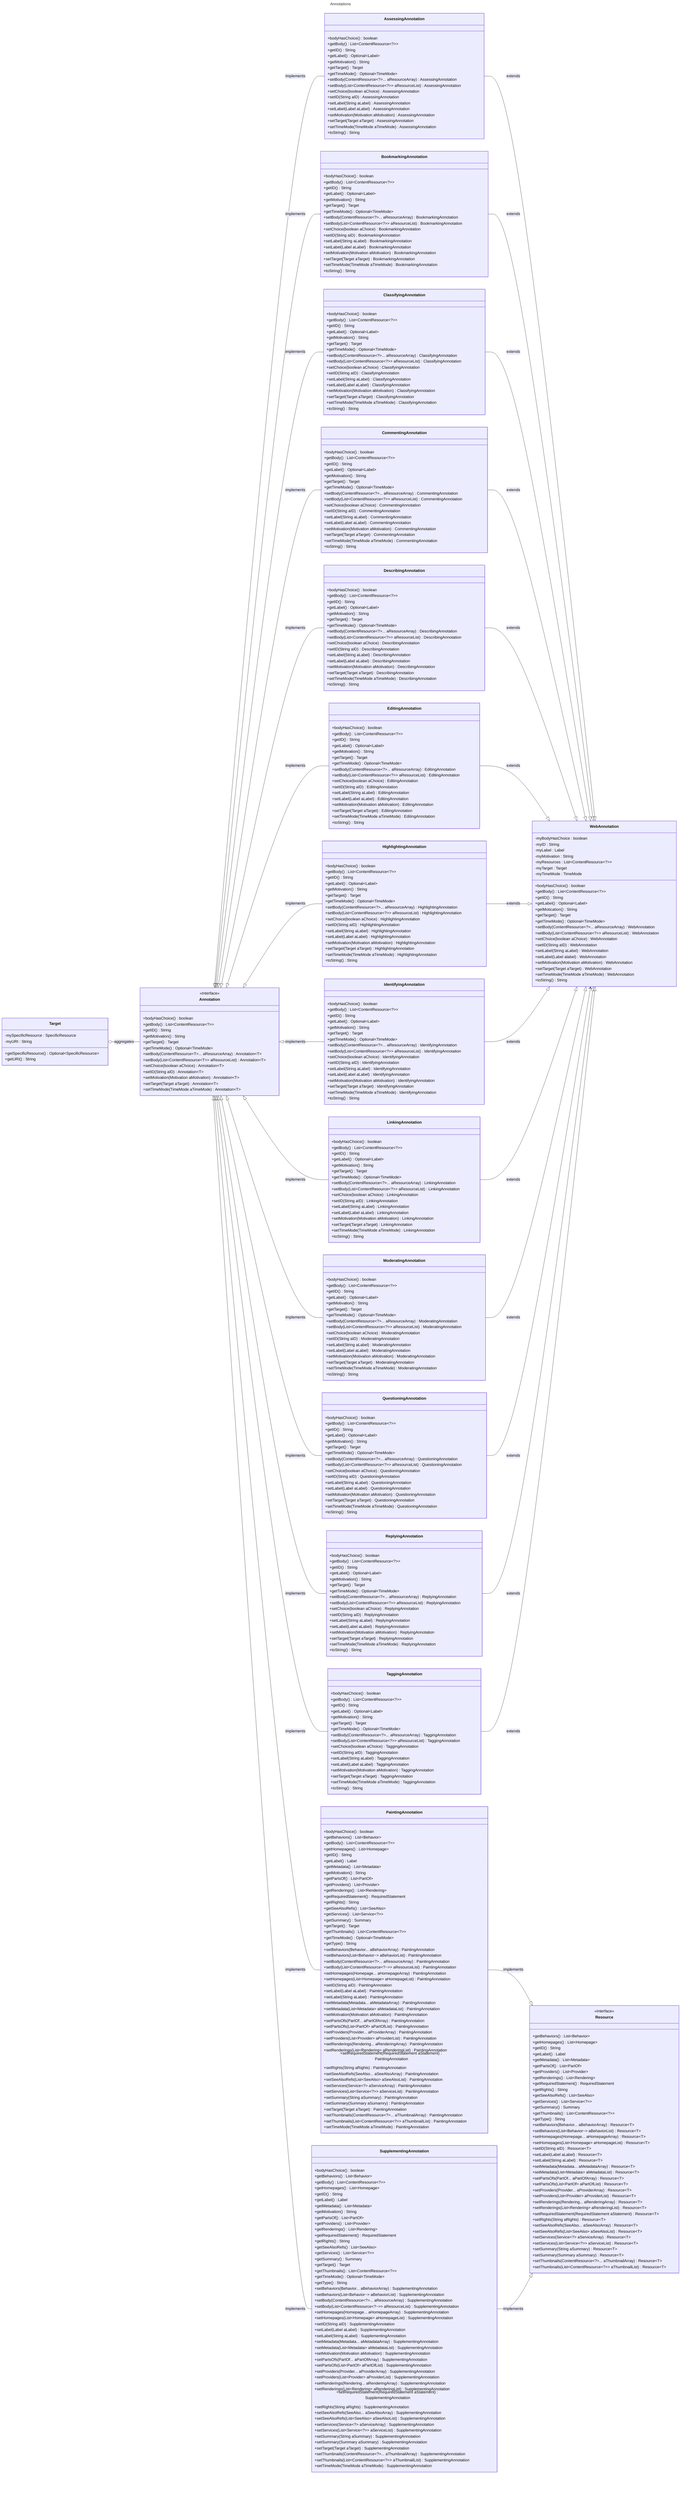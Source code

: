 ---
title: Annotations
---

classDiagram
direction LR

%% Annotations

`Target` o-- Annotation : aggregates

Annotation <|-- AssessingAnnotation : implements
Annotation <|-- BookmarkingAnnotation : implements
Annotation <|-- ClassifyingAnnotation : implements
Annotation <|-- CommentingAnnotation : implements
Annotation <|-- DescribingAnnotation : implements
Annotation <|-- EditingAnnotation : implements
Annotation <|-- HighlightingAnnotation : implements
Annotation <|-- IdentifyingAnnotation : implements
Annotation <|-- LinkingAnnotation : implements
Annotation <|-- ModeratingAnnotation : implements
Annotation <|-- QuestioningAnnotation : implements
Annotation <|-- ReplyingAnnotation : implements
Annotation <|-- TaggingAnnotation : implements

Annotation <|-- PaintingAnnotation : implements
Annotation <|-- SupplementingAnnotation : implements

PaintingAnnotation --|> Resource : implements
SupplementingAnnotation --|> Resource : implements

AssessingAnnotation --|> WebAnnotation : extends
BookmarkingAnnotation --|> WebAnnotation : extends
ClassifyingAnnotation --|> WebAnnotation : extends
CommentingAnnotation --|> WebAnnotation : extends
DescribingAnnotation --|> WebAnnotation : extends
EditingAnnotation --|> WebAnnotation : extends
HighlightingAnnotation --|> WebAnnotation : extends
IdentifyingAnnotation --|> WebAnnotation : extends
LinkingAnnotation --|> WebAnnotation : extends
ModeratingAnnotation --|> WebAnnotation : extends
QuestioningAnnotation --> WebAnnotation : extends
ReplyingAnnotation --|> WebAnnotation : extends
TaggingAnnotation --|> WebAnnotation : extends

class `Target` {

    -mySpecificResource : SpecificResource
    -myURI : String

    +getSpecificResource() Optional~SpecificResource~
    +getURI() String
}

class Annotation~T~ {
    <<Interface>>

    +bodyHasChoice() boolean

    +getBody() List~ContentResource~?~~
    +getID() String
    +getMotivation() String
    +getTarget() Target
    +getTimeMode() Optional~TimeMode~

    +setBody(ContentResource~T~... aResourceArray) Annotation~T~
    +setBody(List~ContentResource~T~~ aResourceList) Annotation~T~
    +setChoice(boolean aChoice) Annotation~T~
    +setID(String aID) Annotation~T~
    +setMotivation(Motivation aMotivation) Annotation~T~
    +setTarget(Target aTarget) Annotation~T~
    +setTimeMode(TimeMode aTimeMode) Annotation~T~
}

class Resource~T~ {
    <<Interface>>

    +getBehaviors() List~Behavior~
    +getHomepages() List~Homepage~
    +getID() String
    +getLabel() Label
    +getMetadata() List~Metadata~
    +getPartsOf() List~PartOf~
    +getProviders() List~Provider~
    +getRenderings() List~Rendering~
    +getRequiredStatement() RequiredStatement
    +getRights() String
    +getSeeAlsoRefs() List~SeeAlso~
    +getServices() List~Service~?~~
    +getSummary() Summary
    +getThumbnails() List~ContentResource~?~~
    +getType() String

    +setBehaviors(Behavior... aBehaviorArray) Resource~T~
    +setBehaviors(List~Behavior~~ aBehaviorList) Resource~T~
    +setHomepages(Homepage... aHomepageArray) Resource~T~
    +setHomepages(List~Homepage~ aHomepageList) Resource~T~
    +setID(String aID) Resource~T~
    +setLabel(Label aLabel) Resource~T~
    +setLabel(String aLabel) Resource~T~
    +setMetadata(Metadata... aMetadataArray) Resource~T~
    +setMetadata(List~Metadata~ aMetadataList) Resource~T~
    +setPartsOfs(PartOf... aPartOfArray) Resource~T~
    +setPartsOfs(List~PartOf~ aPartOfList) Resource~T~
    +setProviders(Provider... aProviderArray) Resource~T~
    +setProviders(List~Provider~ aProviderList) Resource~T~
    +setRenderings(Rendering... aRenderingArray) Resource~T~
    +setRenderings(List~Rendering~ aRenderingList) Resource~T~
    +setRequiredStatement(RequiredStatement aStatement) Resource~T~
    +setRights(String aRights) Resource~T~
    +setSeeAlsoRefs(SeeAlso... aSeeAlsoArray) Resource~T~
    +setSeeAlsoRefs(List~SeeAlso~ aSeeAlsoList) Resource~T~
    +setServices(Service~?~ aServiceArray) Resource~T~
    +setServices(List~Service~?~~ aServiceList) Resource~T~
    +setSummary(String aSummary) Resource~T~
    +setSummary(Summary aSummary) Resource~T~
    +setThumbnails(ContentResource~?~... aThumbnailArray) Resource~T~
    +setThumbnails(List~ContentResource~?~~ aThumbnailList) Resource~T~
}

class WebAnnotation {

    -myBodyHasChoice : boolean
    -myID : String
    -myLabel : Label
    -myMotivation : String
    -myResources : List~ContentResource~?~~
    -myTarget : Target
    -myTimeMode : TimeMode

    +bodyHasChoice() boolean

    +getBody() List~ContentResource~?~~
    +getID() String
    +getLabel() Optional~Label~
    +getMotication() String
    +getTarget() Target
    +getTimeMode() Optional~TimeMode~

    +setBody(ContentResource~?~... aResourceArray) WebAnnotation
    +setBody(List~ContentResource~?~~ aResourceList) WebAnnotation
    +setChoice(boolean aChoice) WebAnnotation
    +setID(String aID) WebAnnotation
    +setLabel(String aLabel) WebAnnotation
    +setLabel(Label alabel) WebAnnotation
    +setMotivation(Motivation aMotivation) WebAnnotation
    +setTarget(Target aTarget) WebAnnotation
    +setTimeMode(TimeMode aTimeMode) WebAnnotation

    +toString() String
}

class AssessingAnnotation {

    +bodyHasChoice() boolean

    +getBody() List~ContentResource~?~~
    +getID() String
    +getLabel() Optional~Label~
    +getMotivation() String
    +getTarget() Target
    +getTimeMode() Optional~TimeMode~

    +setBody(ContentResource~?~... aResourceArray) AssessingAnnotation
    +setBody(List~ContentResource~?~~ aResourceList) AssessingAnnotation
    +setChoice(boolean aChoice) AssessingAnnotation
    +setID(String aID) AssessingAnnotation
    +setLabel(String aLabel) AssessingAnnotation
    +setLabel(Label aLabel) AssessingAnnotation
    +setMotivation(Motivation aMotivation) AssessingAnnotation
    +setTarget(Target aTarget) AssessingAnnotation
    +setTimeMode(TimeMode aTimeMode) AssessingAnnotation

    +toString() String
}

class BookmarkingAnnotation {

    +bodyHasChoice() boolean

    +getBody() List~ContentResource~?~~
    +getID() String
    +getLabel() Optional~Label~
    +getMotivation() String
    +getTarget() Target
    +getTimeMode() Optional~TimeMode~

    +setBody(ContentResource~?~... aResourceArray) BookmarkingAnnotation
    +setBody(List~ContentResource~?~~ aResourceList) BookmarkingAnnotation
    +setChoice(boolean aChoice) BookmarkingAnnotation
    +setID(String aID) BookmarkingAnnotation
    +setLabel(String aLabel) BookmarkingAnnotation
    +setLabel(Label aLabel) BookmarkingAnnotation
    +setMotivation(Motivation aMotivation) BookmarkingAnnotation
    +setTarget(Target aTarget) BookmarkingAnnotation
    +setTimeMode(TimeMode aTimeMode) BookmarkingAnnotation

    +toString() String
}

class ClassifyingAnnotation {

    +bodyHasChoice() boolean

    +getBody() List~ContentResource~?~~
    +getID() String
    +getLabel() Optional~Label~
    +getMotivation() String
    +getTarget() Target
    +getTimeMode() Optional~TimeMode~

    +setBody(ContentResource~?~... aResourceArray) ClassifyingAnnotation
    +setBody(List~ContentResource~?~~ aResourceList) ClassifyingAnnotation
    +setChoice(boolean aChoice) ClassifyingAnnotation
    +setID(String aID) ClassifyingAnnotation
    +setLabel(String aLabel) ClassifyingAnnotation
    +setLabel(Label aLabel) ClassifyingAnnotation
    +setMotivation(Motivation aMotivation) ClassifyingAnnotation
    +setTarget(Target aTarget) ClassifyingAnnotation
    +setTimeMode(TimeMode aTimeMode) ClassifyingAnnotation

    +toString() String
}

class CommentingAnnotation {

    +bodyHasChoice() boolean

    +getBody() List~ContentResource~?~~
    +getID() String
    +getLabel() Optional~Label~
    +getMotivation() String
    +getTarget() Target
    +getTimeMode() Optional~TimeMode~

    +setBody(ContentResource~?~... aResourceArray) CommentingAnnotation
    +setBody(List~ContentResource~?~~ aResourceList) CommentingAnnotation
    +setChoice(boolean aChoice) CommentingAnnotation
    +setID(String aID) CommentingAnnotation
    +setLabel(String aLabel) CommentingAnnotation
    +setLabel(Label aLabel) CommentingAnnotation
    +setMotivation(Motivation aMotivation) CommentingAnnotation
    +setTarget(Target aTarget) CommentingAnnotation
    +setTimeMode(TimeMode aTimeMode) CommentingAnnotation

    +toString() String
}

class DescribingAnnotation {

    +bodyHasChoice() boolean

    +getBody() List~ContentResource~?~~
    +getID() String
    +getLabel() Optional~Label~
    +getMotivation() String
    +getTarget() Target
    +getTimeMode() Optional~TimeMode~

    +setBody(ContentResource~?~... aResourceArray) DescribingAnnotation
    +setBody(List~ContentResource~?~~ aResourceList) DescribingAnnotation
    +setChoice(boolean aChoice) DescribingAnnotation
    +setID(String aID) DescribingAnnotation
    +setLabel(String aLabel) DescribingAnnotation
    +setLabel(Label aLabel) DescribingAnnotation
    +setMotivation(Motivation aMotivation) DescribingAnnotation
    +setTarget(Target aTarget) DescribingAnnotation
    +setTimeMode(TimeMode aTimeMode) DescribingAnnotation

    +toString() String
}

class EditingAnnotation {

    +bodyHasChoice() boolean

    +getBody() List~ContentResource~?~~
    +getID() String
    +getLabel() Optional~Label~
    +getMotivation() String
    +getTarget() Target
    +getTimeMode() Optional~TimeMode~

    +setBody(ContentResource~?~... aResourceArray) EditingAnnotation
    +setBody(List~ContentResource~?~~ aResourceList) EditingAnnotation
    +setChoice(boolean aChoice) EditingAnnotation
    +setID(String aID) EditingAnnotation
    +setLabel(String aLabel) EditingAnnotation
    +setLabel(Label aLabel) EditingAnnotation
    +setMotivation(Motivation aMotivation) EditingAnnotation
    +setTarget(Target aTarget) EditingAnnotation
    +setTimeMode(TimeMode aTimeMode) EditingAnnotation

    +toString() String
}

class HighlightingAnnotation {

    +bodyHasChoice() boolean

    +getBody() List~ContentResource~?~~
    +getID() String
    +getLabel() Optional~Label~
    +getMotivation() String
    +getTarget() Target
    +getTimeMode() Optional~TimeMode~

    +setBody(ContentResource~?~... aResourceArray) HighlightingAnnotation
    +setBody(List~ContentResource~?~~ aResourceList) HighlightingAnnotation
    +setChoice(boolean aChoice) HighlightingAnnotation
    +setID(String aID) HighlightingAnnotation
    +setLabel(String aLabel) HighlightingAnnotation
    +setLabel(Label aLabel) HighlightingAnnotation
    +setMotivation(Motivation aMotivation) HighlightingAnnotation
    +setTarget(Target aTarget) HighlightingAnnotation
    +setTimeMode(TimeMode aTimeMode) HighlightingAnnotation

    +toString() String
}

class IdentifyingAnnotation {

    +bodyHasChoice() boolean

    +getBody() List~ContentResource~?~~
    +getID() String
    +getLabel() Optional~Label~
    +getMotivation() String
    +getTarget() Target
    +getTimeMode() Optional~TimeMode~

    +setBody(ContentResource~?~... aResourceArray) IdentifyingAnnotation
    +setBody(List~ContentResource~?~~ aResourceList) IdentifyingAnnotation
    +setChoice(boolean aChoice) IdentifyingAnnotation
    +setID(String aID) IdentifyingAnnotation
    +setLabel(String aLabel) IdentifyingAnnotation
    +setLabel(Label aLabel) IdentifyingAnnotation
    +setMotivation(Motivation aMotivation) IdentifyingAnnotation
    +setTarget(Target aTarget) IdentifyingAnnotation
    +setTimeMode(TimeMode aTimeMode) IdentifyingAnnotation

    +toString() String
}

class LinkingAnnotation {

    +bodyHasChoice() boolean

    +getBody() List~ContentResource~?~~
    +getID() String
    +getLabel() Optional~Label~
    +getMotivation() String
    +getTarget() Target
    +getTimeMode() Optional~TimeMode~

    +setBody(ContentResource~?~... aResourceArray) LinkingAnnotation
    +setBody(List~ContentResource~?~~ aResourceList) LinkingAnnotation
    +setChoice(boolean aChoice) LinkingAnnotation
    +setID(String aID) LinkingAnnotation
    +setLabel(String aLabel) LinkingAnnotation
    +setLabel(Label aLabel) LinkingAnnotation
    +setMotivation(Motivation aMotivation) LinkingAnnotation
    +setTarget(Target aTarget) LinkingAnnotation
    +setTimeMode(TimeMode aTimeMode) LinkingAnnotation

    +toString() String
}

class ModeratingAnnotation {

    +bodyHasChoice() boolean

    +getBody() List~ContentResource~?~~
    +getID() String
    +getLabel() Optional~Label~
    +getMotivation() String
    +getTarget() Target
    +getTimeMode() Optional~TimeMode~

    +setBody(ContentResource~?~... aResourceArray) ModeratingAnnotation
    +setBody(List~ContentResource~?~~ aResourceList) ModeratingAnnotation
    +setChoice(boolean aChoice) ModeratingAnnotation
    +setID(String aID) ModeratingAnnotation
    +setLabel(String aLabel) ModeratingAnnotation
    +setLabel(Label aLabel) ModeratingAnnotation
    +setMotivation(Motivation aMotivation) ModeratingAnnotation
    +setTarget(Target aTarget) ModeratingAnnotation
    +setTimeMode(TimeMode aTimeMode) ModeratingAnnotation

    +toString() String
}

class QuestioningAnnotation {

    +bodyHasChoice() boolean

    +getBody() List~ContentResource~?~~
    +getID() String
    +getLabel() Optional~Label~
    +getMotivation() String
    +getTarget() Target
    +getTimeMode() Optional~TimeMode~

    +setBody(ContentResource~?~... aResourceArray) QuestioningAnnotation
    +setBody(List~ContentResource~?~~ aResourceList) QuestioningAnnotation
    +setChoice(boolean aChoice) QuestioningAnnotation
    +setID(String aID) QuestioningAnnotation
    +setLabel(String aLabel) QuestioningAnnotation
    +setLabel(Label aLabel) QuestioningAnnotation
    +setMotivation(Motivation aMotivation) QuestioningAnnotation
    +setTarget(Target aTarget) QuestioningAnnotation
    +setTimeMode(TimeMode aTimeMode) QuestioningAnnotation

    +toString() String
}

class ReplyingAnnotation {

    +bodyHasChoice() boolean

    +getBody() List~ContentResource~?~~
    +getID() String
    +getLabel() Optional~Label~
    +getMotivation() String
    +getTarget() Target
    +getTimeMode() Optional~TimeMode~

    +setBody(ContentResource~?~... aResourceArray) ReplyingAnnotation
    +setBody(List~ContentResource~?~~ aResourceList) ReplyingAnnotation
    +setChoice(boolean aChoice) ReplyingAnnotation
    +setID(String aID) ReplyingAnnotation
    +setLabel(String aLabel) ReplyingAnnotation
    +setLabel(Label aLabel) ReplyingAnnotation
    +setMotivation(Motivation aMotivation) ReplyingAnnotation
    +setTarget(Target aTarget) ReplyingAnnotation
    +setTimeMode(TimeMode aTimeMode) ReplyingAnnotation

    +toString() String
}

class TaggingAnnotation {

    +bodyHasChoice() boolean

    +getBody() List~ContentResource~?~~
    +getID() String
    +getLabel() Optional~Label~
    +getMotivation() String
    +getTarget() Target
    +getTimeMode() Optional~TimeMode~

    +setBody(ContentResource~?~... aResourceArray) TaggingAnnotation
    +setBody(List~ContentResource~?~~ aResourceList) TaggingAnnotation
    +setChoice(boolean aChoice) TaggingAnnotation
    +setID(String aID) TaggingAnnotation
    +setLabel(String aLabel) TaggingAnnotation
    +setLabel(Label aLabel) TaggingAnnotation
    +setMotivation(Motivation aMotivation) TaggingAnnotation
    +setTarget(Target aTarget) TaggingAnnotation
    +setTimeMode(TimeMode aTimeMode) TaggingAnnotation

    +toString() String
}

class PaintingAnnotation {

    +bodyHasChoice() boolean

    +getBehaviors() List~Behavior~
    +getBody() List~ContentResource~?~~
    +getHomepages() List~Homepage~
    +getID() String
    +getLabel() Label
    +getMetadata() List~Metadata~
    +getMotivation() String
    +getPartsOf() List~PartOf~
    +getProviders() List~Provider~
    +getRenderings() List~Rendering~
    +getRequiredStatement() RequiredStatement
    +getRights() String
    +getSeeAlsoRefs() List~SeeAlso~
    +getServices() List~Service~?~~
    +getSummary() Summary
    +getTarget() Target
    +getThumbnails() List~ContentResource~?~~
    +getTimeMode() Optional~TimeMode~
    +getType() String

    +setBehaviors(Behavior... aBehaviorArray) PaintingAnnotation
    +setBehaviors(List~Behavior~~ aBehaviorList) PaintingAnnotation
    +setBody(ContentResource~?~... aResourceArray) PaintingAnnotation
    +setBody(List~ContentResource~?~~~ aResourceList) PaintingAnnotation
    +setHomepages(Homepage... aHomepageArray) PaintingAnnotation
    +setHomepages(List~Homepage~ aHomepageList) PaintingAnnotation
    +setID(String aID) PaintingAnnotation
    +setLabel(Label aLabel) PaintingAnnotation
    +setLabel(String aLabel) PaintingAnnotation
    +setMetadata(Metadata... aMetadataArray) PaintingAnnotation
    +setMetadata(List~Metadata~ aMetadataList) PaintingAnnotation
    +setMotivation(Motivation aMotivation) PaintingAnnotation
    +setPartsOfs(PartOf... aPartOfArray) PaintingAnnotation
    +setPartsOfs(List~PartOf~ aPartOfList) PaintingAnnotation
    +setProviders(Provider... aProviderArray) PaintingAnnotation
    +setProviders(List~Provider~ aProviderList) PaintingAnnotation
    +setRenderings(Rendering... aRenderingArray) PaintingAnnotation
    +setRenderings(List~Rendering~ aRenderingList) PaintingAnnotation
    +setRequiredStatement(RequiredStatement aStatement) PaintingAnnotation
    +setRights(String aRights) PaintingAnnotation
    +setSeeAlsoRefs(SeeAlso... aSeeAlsoArray) PaintingAnnotation
    +setSeeAlsoRefs(List~SeeAlso~ aSeeAlsoList) PaintingAnnotation
    +setServices(Service~?~ aServiceArray) PaintingAnnotation
    +setServices(List~Service~?~~ aServiceList) PaintingAnnotation
    +setSummary(String aSummary) PaintingAnnotation
    +setSummary(Summary aSumamry) PaintingAnnotation
    +setTarget(Target aTarget) PaintingAnnotation
    +setThumbnails(ContentResource~?~... aThumbnailArray) PaintingAnnotation
    +setThumbnails(List~ContentResource~?~~ aThumbnailList) PaintingAnnotation
    +setTimeMode(TimeMode aTimeMode) PaintingAnnotation
}

class SupplementingAnnotation {

    +bodyHasChoice() boolean

    +getBehaviors() List~Behavior~
    +getBody() List~ContentResource~?~~
    +getHomepages() List~Homepage~
    +getID() String
    +getLabel() Label
    +getMetadata() List~Metadata~
    +getMotivation() String
    +getPartsOf() List~PartOf~
    +getProviders() List~Provider~
    +getRenderings() List~Rendering~
    +getRequiredStatement() RequiredStatement
    +getRights() String
    +getSeeAlsoRefs() List~SeeAlso~
    +getServices() List~Service~?~~
    +getSummary() Summary
    +getTarget() Target
    +getThumbnails() List~ContentResource~?~~
    +getTimeMode() Optional~TimeMode~
    +getType() String

    +setBehaviors(Behavior... aBehaviorArray) SupplementingAnnotation
    +setBehaviors(List~Behavior~~ aBehaviorList) SupplementingAnnotation
    +setBody(ContentResource~?~... aResourceArray) SupplementingAnnotation
    +setBody(List~ContentResource~?~~~ aResourceList) SupplementingAnnotation
    +setHomepages(Homepage... aHomepageArray) SupplementingAnnotation
    +setHomepages(List~Homepage~ aHomepageList) SupplementingAnnotation
    +setID(String aID) SupplementingAnnotation
    +setLabel(Label aLabel) SupplementingAnnotation
    +setLabel(String aLabel) SupplementingAnnotation
    +setMetadata(Metadata... aMetadataArray) SupplementingAnnotation
    +setMetadata(List~Metadata~ aMetadataList) SupplementingAnnotation
    +setMotivation(Motivation aMotivation) SupplementingAnnotation
    +setPartsOfs(PartOf... aPartOfArray) SupplementingAnnotation
    +setPartsOfs(List~PartOf~ aPartOfList) SupplementingAnnotation
    +setProviders(Provider... aProviderArray) SupplementingAnnotation
    +setProviders(List~Provider~ aProviderList) SupplementingAnnotation
    +setRenderings(Rendering... aRenderingArray) SupplementingAnnotation
    +setRenderings(List~Rendering~ aRenderingList) SupplementingAnnotation
    +setRequiredStatement(RequiredStatement aStatement) SupplementingAnnotation
    +setRights(String aRights) SupplementingAnnotation
    +setSeeAlsoRefs(SeeAlso... aSeeAlsoArray) SupplementingAnnotation
    +setSeeAlsoRefs(List~SeeAlso~ aSeeAlsoList) SupplementingAnnotation
    +setServices(Service~?~ aServiceArray) SupplementingAnnotation
    +setServices(List~Service~?~~ aServiceList) SupplementingAnnotation
    +setSummary(String aSummary) SupplementingAnnotation
    +setSummary(Summary aSummary) SupplementingAnnotation
    +setTarget(Target aTarget) SupplementingAnnotation
    +setThumbnails(ContentResource~?~... aThumbnailArray) SupplementingAnnotation
    +setThumbnails(List~ContentResource~?~~ aThumbnailList) SupplementingAnnotation
    +setTimeMode(TimeMode aTimeMode) SupplementingAnnotation
}